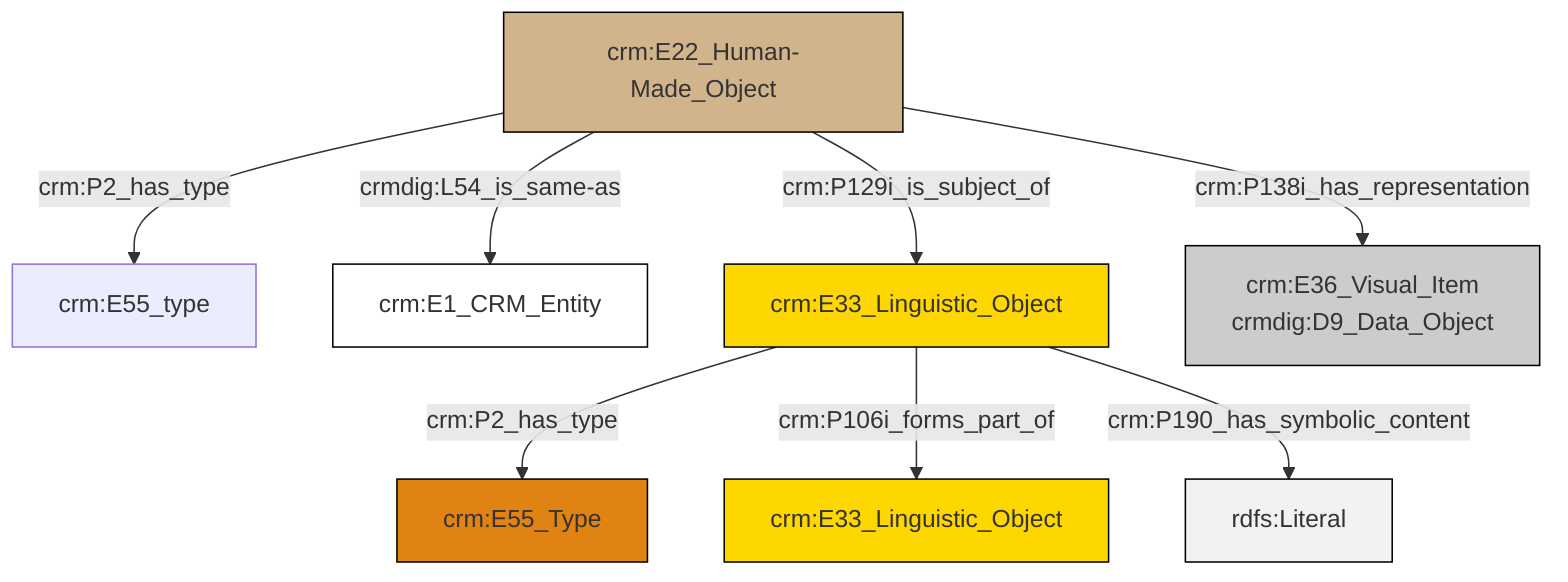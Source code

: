 graph TD
classDef Literal fill:#f2f2f2,stroke:#000000;
classDef CRM_Entity fill:#FFFFFF,stroke:#000000;
classDef Temporal_Entity fill:#00C9E6, stroke:#000000;
classDef Type fill:#E18312, stroke:#000000;
classDef Time-Span fill:#2C9C91, stroke:#000000;
classDef Appellation fill:#FFEB7F, stroke:#000000;
classDef Place fill:#008836, stroke:#000000;
classDef Persistent_Item fill:#B266B2, stroke:#000000;
classDef Conceptual_Object fill:#FFD700, stroke:#000000;
classDef Physical_Thing fill:#D2B48C, stroke:#000000;
classDef Actor fill:#f58aad, stroke:#000000;
classDef PC_Classes fill:#4ce600, stroke:#000000;
classDef Multi fill:#cccccc,stroke:#000000;

0["crm:E22_Human-Made_Object"]:::Physical_Thing -->|crm:P2_has_type| 1["crm:E55_type"]:::Default
0["crm:E22_Human-Made_Object"]:::Physical_Thing -->|crmdig:L54_is_same-as| 4["crm:E1_CRM_Entity"]:::CRM_Entity
5["crm:E33_Linguistic_Object"]:::Conceptual_Object -->|crm:P2_has_type| 2["crm:E55_Type"]:::Type
0["crm:E22_Human-Made_Object"]:::Physical_Thing -->|crm:P129i_is_subject_of| 5["crm:E33_Linguistic_Object"]:::Conceptual_Object
5["crm:E33_Linguistic_Object"]:::Conceptual_Object -->|crm:P106i_forms_part_of| 8["crm:E33_Linguistic_Object"]:::Conceptual_Object
5["crm:E33_Linguistic_Object"]:::Conceptual_Object -->|crm:P190_has_symbolic_content| 13[rdfs:Literal]:::Literal
0["crm:E22_Human-Made_Object"]:::Physical_Thing -->|crm:P138i_has_representation| 11["crm:E36_Visual_Item<br>crmdig:D9_Data_Object"]:::Multi